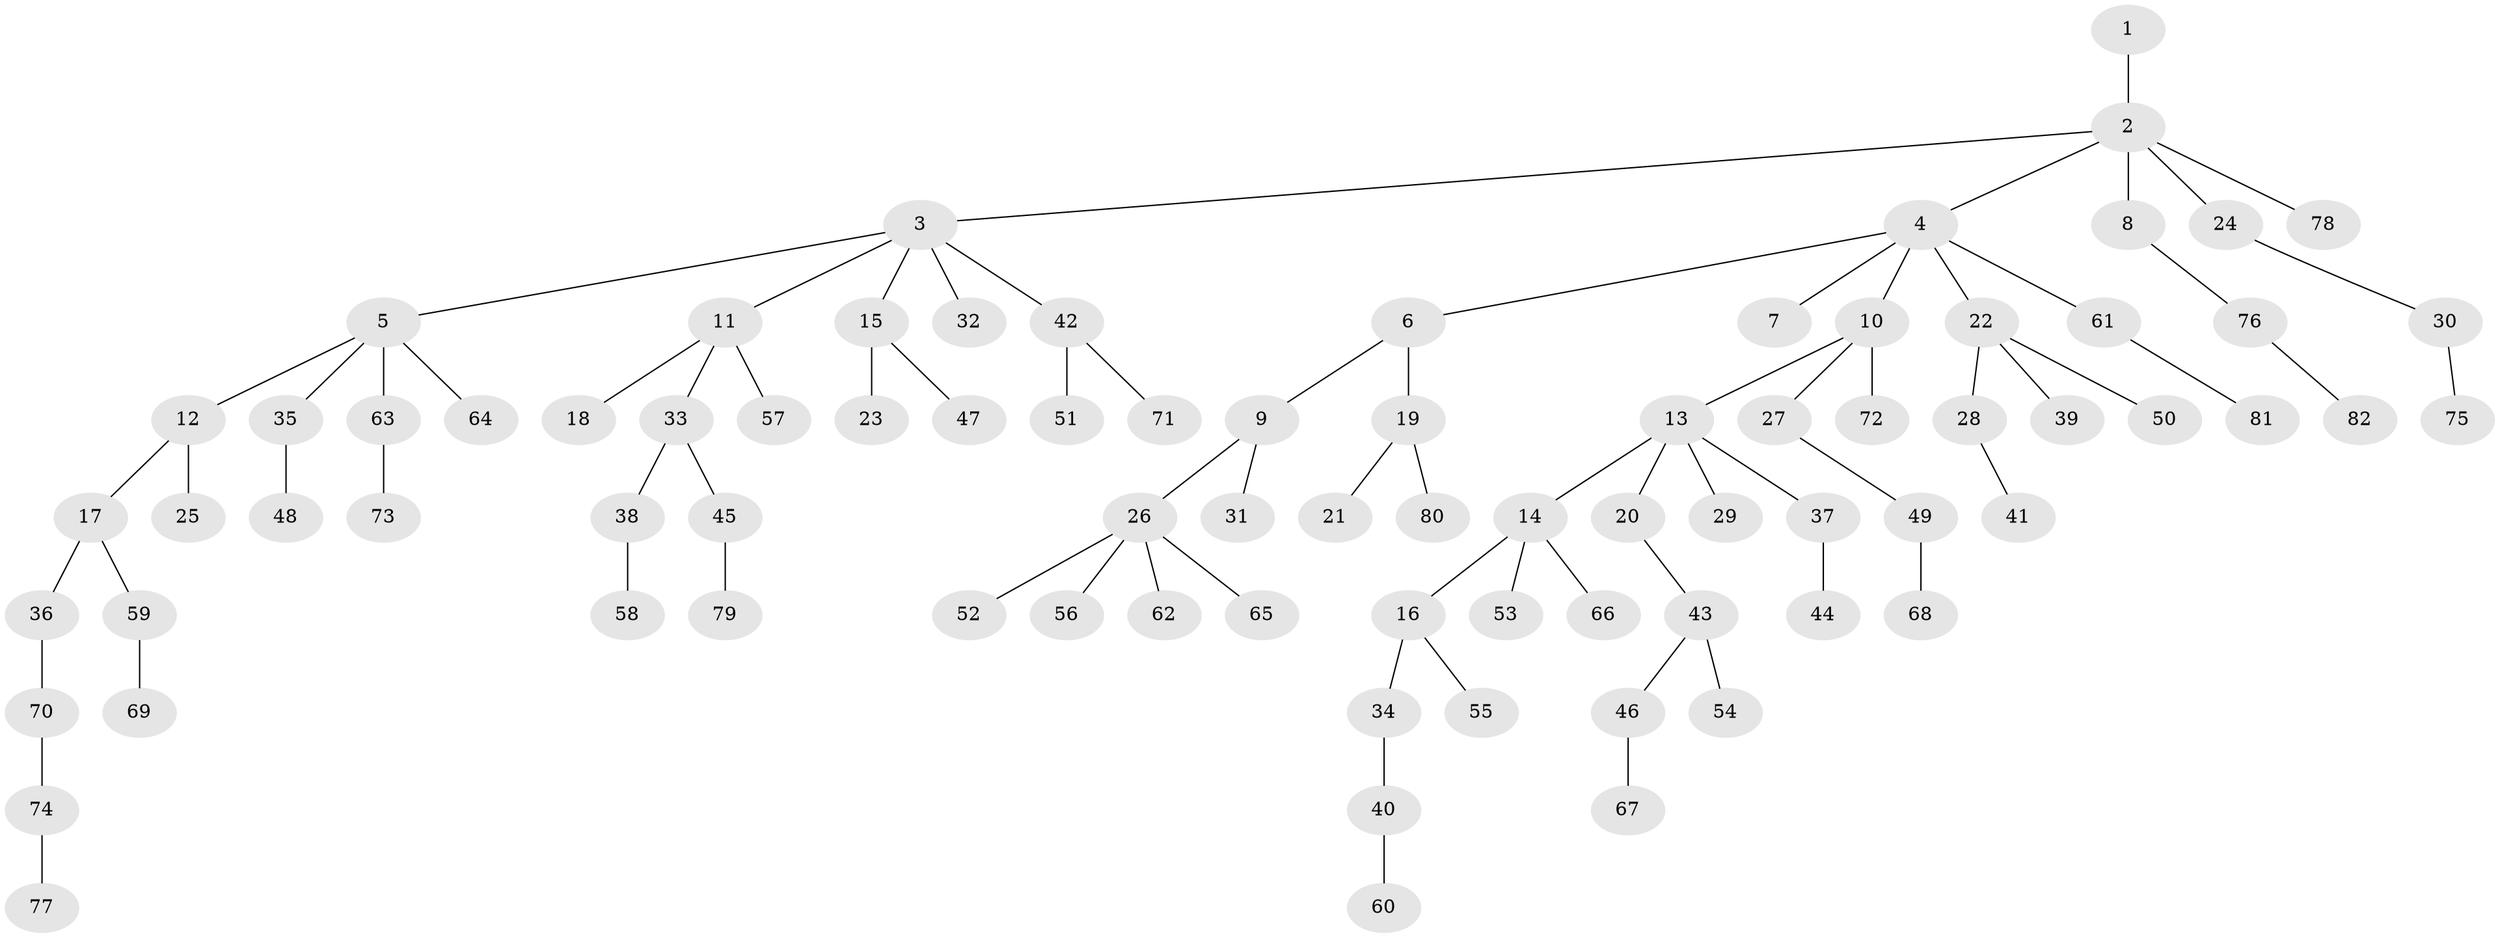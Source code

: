 // Generated by graph-tools (version 1.1) at 2025/36/03/09/25 02:36:46]
// undirected, 82 vertices, 81 edges
graph export_dot {
graph [start="1"]
  node [color=gray90,style=filled];
  1;
  2;
  3;
  4;
  5;
  6;
  7;
  8;
  9;
  10;
  11;
  12;
  13;
  14;
  15;
  16;
  17;
  18;
  19;
  20;
  21;
  22;
  23;
  24;
  25;
  26;
  27;
  28;
  29;
  30;
  31;
  32;
  33;
  34;
  35;
  36;
  37;
  38;
  39;
  40;
  41;
  42;
  43;
  44;
  45;
  46;
  47;
  48;
  49;
  50;
  51;
  52;
  53;
  54;
  55;
  56;
  57;
  58;
  59;
  60;
  61;
  62;
  63;
  64;
  65;
  66;
  67;
  68;
  69;
  70;
  71;
  72;
  73;
  74;
  75;
  76;
  77;
  78;
  79;
  80;
  81;
  82;
  1 -- 2;
  2 -- 3;
  2 -- 4;
  2 -- 8;
  2 -- 24;
  2 -- 78;
  3 -- 5;
  3 -- 11;
  3 -- 15;
  3 -- 32;
  3 -- 42;
  4 -- 6;
  4 -- 7;
  4 -- 10;
  4 -- 22;
  4 -- 61;
  5 -- 12;
  5 -- 35;
  5 -- 63;
  5 -- 64;
  6 -- 9;
  6 -- 19;
  8 -- 76;
  9 -- 26;
  9 -- 31;
  10 -- 13;
  10 -- 27;
  10 -- 72;
  11 -- 18;
  11 -- 33;
  11 -- 57;
  12 -- 17;
  12 -- 25;
  13 -- 14;
  13 -- 20;
  13 -- 29;
  13 -- 37;
  14 -- 16;
  14 -- 53;
  14 -- 66;
  15 -- 23;
  15 -- 47;
  16 -- 34;
  16 -- 55;
  17 -- 36;
  17 -- 59;
  19 -- 21;
  19 -- 80;
  20 -- 43;
  22 -- 28;
  22 -- 39;
  22 -- 50;
  24 -- 30;
  26 -- 52;
  26 -- 56;
  26 -- 62;
  26 -- 65;
  27 -- 49;
  28 -- 41;
  30 -- 75;
  33 -- 38;
  33 -- 45;
  34 -- 40;
  35 -- 48;
  36 -- 70;
  37 -- 44;
  38 -- 58;
  40 -- 60;
  42 -- 51;
  42 -- 71;
  43 -- 46;
  43 -- 54;
  45 -- 79;
  46 -- 67;
  49 -- 68;
  59 -- 69;
  61 -- 81;
  63 -- 73;
  70 -- 74;
  74 -- 77;
  76 -- 82;
}
